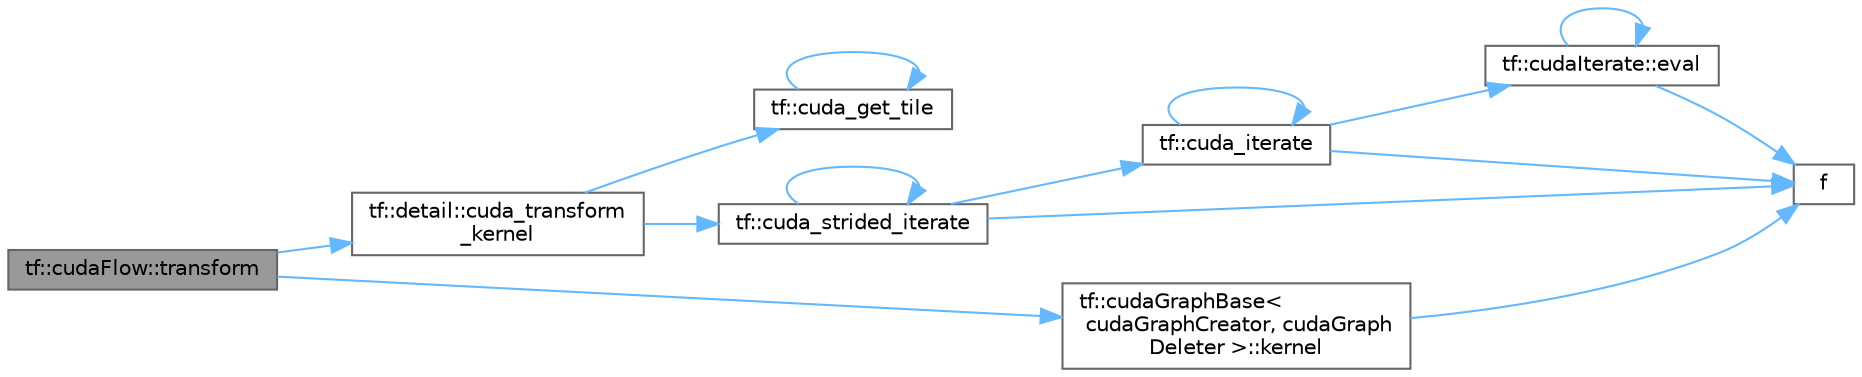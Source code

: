 digraph "tf::cudaFlow::transform"
{
 // LATEX_PDF_SIZE
  bgcolor="transparent";
  edge [fontname=Helvetica,fontsize=10,labelfontname=Helvetica,labelfontsize=10];
  node [fontname=Helvetica,fontsize=10,shape=box,height=0.2,width=0.4];
  rankdir="LR";
  Node1 [id="Node000001",label="tf::cudaFlow::transform",height=0.2,width=0.4,color="gray40", fillcolor="grey60", style="filled", fontcolor="black",tooltip="creates a task to perform parallel transforms over two ranges of items"];
  Node1 -> Node2 [id="edge15_Node000001_Node000002",color="steelblue1",style="solid",tooltip=" "];
  Node2 [id="Node000002",label="tf::detail::cuda_transform\l_kernel",height=0.2,width=0.4,color="grey40", fillcolor="white", style="filled",URL="$namespacetf_1_1detail.html#ac3c389313dfd125f579cd879bacb5b81",tooltip=" "];
  Node2 -> Node3 [id="edge16_Node000002_Node000003",color="steelblue1",style="solid",tooltip=" "];
  Node3 [id="Node000003",label="tf::cuda_get_tile",height=0.2,width=0.4,color="grey40", fillcolor="white", style="filled",URL="$namespacetf.html#a5a41760b383016bd1cebadcfd7f05476",tooltip=" "];
  Node3 -> Node3 [id="edge17_Node000003_Node000003",color="steelblue1",style="solid",tooltip=" "];
  Node2 -> Node4 [id="edge18_Node000002_Node000004",color="steelblue1",style="solid",tooltip=" "];
  Node4 [id="Node000004",label="tf::cuda_strided_iterate",height=0.2,width=0.4,color="grey40", fillcolor="white", style="filled",URL="$namespacetf.html#a24db9e13fd26535886a7efc723ec1477",tooltip=" "];
  Node4 -> Node5 [id="edge19_Node000004_Node000005",color="steelblue1",style="solid",tooltip=" "];
  Node5 [id="Node000005",label="tf::cuda_iterate",height=0.2,width=0.4,color="grey40", fillcolor="white", style="filled",URL="$namespacetf.html#a55e1e8a489984141bc8e0785cd13f9bc",tooltip=" "];
  Node5 -> Node5 [id="edge20_Node000005_Node000005",color="steelblue1",style="solid",tooltip=" "];
  Node5 -> Node6 [id="edge21_Node000005_Node000006",color="steelblue1",style="solid",tooltip=" "];
  Node6 [id="Node000006",label="tf::cudaIterate::eval",height=0.2,width=0.4,color="grey40", fillcolor="white", style="filled",URL="$structtf_1_1cuda_iterate.html#a46b1c72193af5cdfc8697a57754af6f9",tooltip=" "];
  Node6 -> Node6 [id="edge22_Node000006_Node000006",color="steelblue1",style="solid",tooltip=" "];
  Node6 -> Node7 [id="edge23_Node000006_Node000007",color="steelblue1",style="solid",tooltip=" "];
  Node7 [id="Node000007",label="f",height=0.2,width=0.4,color="grey40", fillcolor="white", style="filled",URL="$cxx11__tensor__map_8cpp.html#a7f507fea02198f6cb81c86640c7b1a4e",tooltip=" "];
  Node5 -> Node7 [id="edge24_Node000005_Node000007",color="steelblue1",style="solid",tooltip=" "];
  Node4 -> Node4 [id="edge25_Node000004_Node000004",color="steelblue1",style="solid",tooltip=" "];
  Node4 -> Node7 [id="edge26_Node000004_Node000007",color="steelblue1",style="solid",tooltip=" "];
  Node1 -> Node8 [id="edge27_Node000001_Node000008",color="steelblue1",style="solid",tooltip=" "];
  Node8 [id="Node000008",label="tf::cudaGraphBase\<\l cudaGraphCreator, cudaGraph\lDeleter \>::kernel",height=0.2,width=0.4,color="grey40", fillcolor="white", style="filled",URL="$classtf_1_1cuda_graph_base.html#a1473a15a6023fbc25e1f029f2ff84aec",tooltip=" "];
  Node8 -> Node7 [id="edge28_Node000008_Node000007",color="steelblue1",style="solid",tooltip=" "];
}
